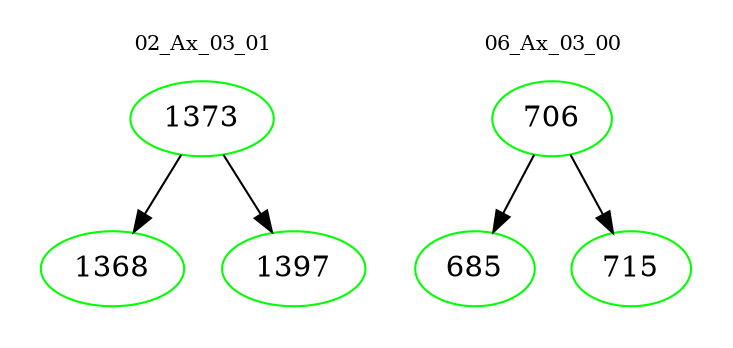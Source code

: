digraph{
subgraph cluster_0 {
color = white
label = "02_Ax_03_01";
fontsize=10;
T0_1373 [label="1373", color="green"]
T0_1373 -> T0_1368 [color="black"]
T0_1368 [label="1368", color="green"]
T0_1373 -> T0_1397 [color="black"]
T0_1397 [label="1397", color="green"]
}
subgraph cluster_1 {
color = white
label = "06_Ax_03_00";
fontsize=10;
T1_706 [label="706", color="green"]
T1_706 -> T1_685 [color="black"]
T1_685 [label="685", color="green"]
T1_706 -> T1_715 [color="black"]
T1_715 [label="715", color="green"]
}
}
